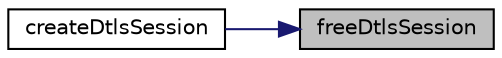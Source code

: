 digraph "freeDtlsSession"
{
 // LATEX_PDF_SIZE
  edge [fontname="Helvetica",fontsize="10",labelfontname="Helvetica",labelfontsize="10"];
  node [fontname="Helvetica",fontsize="10",shape=record];
  rankdir="RL";
  Node1 [label="freeDtlsSession",height=0.2,width=0.4,color="black", fillcolor="grey75", style="filled", fontcolor="black",tooltip=" "];
  Node1 -> Node2 [dir="back",color="midnightblue",fontsize="10",style="solid",fontname="Helvetica"];
  Node2 [label="createDtlsSession",height=0.2,width=0.4,color="black", fillcolor="white", style="filled",URL="$Dtls__mbedtls_8c.html#ac40bba1019de3e73a9006b12c9dc4eaa",tooltip=" "];
}
